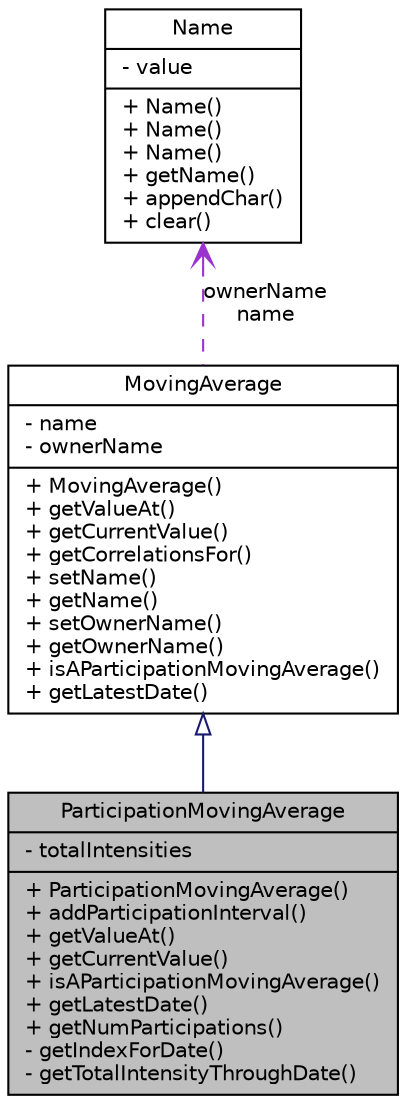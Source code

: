 digraph G
{
  edge [fontname="Helvetica",fontsize="10",labelfontname="Helvetica",labelfontsize="10"];
  node [fontname="Helvetica",fontsize="10",shape=record];
  Node1 [label="{ParticipationMovingAverage\n|- totalIntensities\l|+ ParticipationMovingAverage()\l+ addParticipationInterval()\l+ getValueAt()\l+ getCurrentValue()\l+ isAParticipationMovingAverage()\l+ getLatestDate()\l+ getNumParticipations()\l- getIndexForDate()\l- getTotalIntensityThroughDate()\l}",height=0.2,width=0.4,color="black", fillcolor="grey75", style="filled" fontcolor="black"];
  Node2 -> Node1 [dir=back,color="midnightblue",fontsize="10",style="solid",arrowtail="empty",fontname="Helvetica"];
  Node2 [label="{MovingAverage\n|- name\l- ownerName\l|+ MovingAverage()\l+ getValueAt()\l+ getCurrentValue()\l+ getCorrelationsFor()\l+ setName()\l+ getName()\l+ setOwnerName()\l+ getOwnerName()\l+ isAParticipationMovingAverage()\l+ getLatestDate()\l}",height=0.2,width=0.4,color="black", fillcolor="white", style="filled",URL="$class_moving_average.html"];
  Node3 -> Node2 [dir=back,color="darkorchid3",fontsize="10",style="dashed",label="ownerName\nname",arrowtail="open",fontname="Helvetica"];
  Node3 [label="{Name\n|- value\l|+ Name()\l+ Name()\l+ Name()\l+ getName()\l+ appendChar()\l+ clear()\l}",height=0.2,width=0.4,color="black", fillcolor="white", style="filled",URL="$class_name.html"];
}
